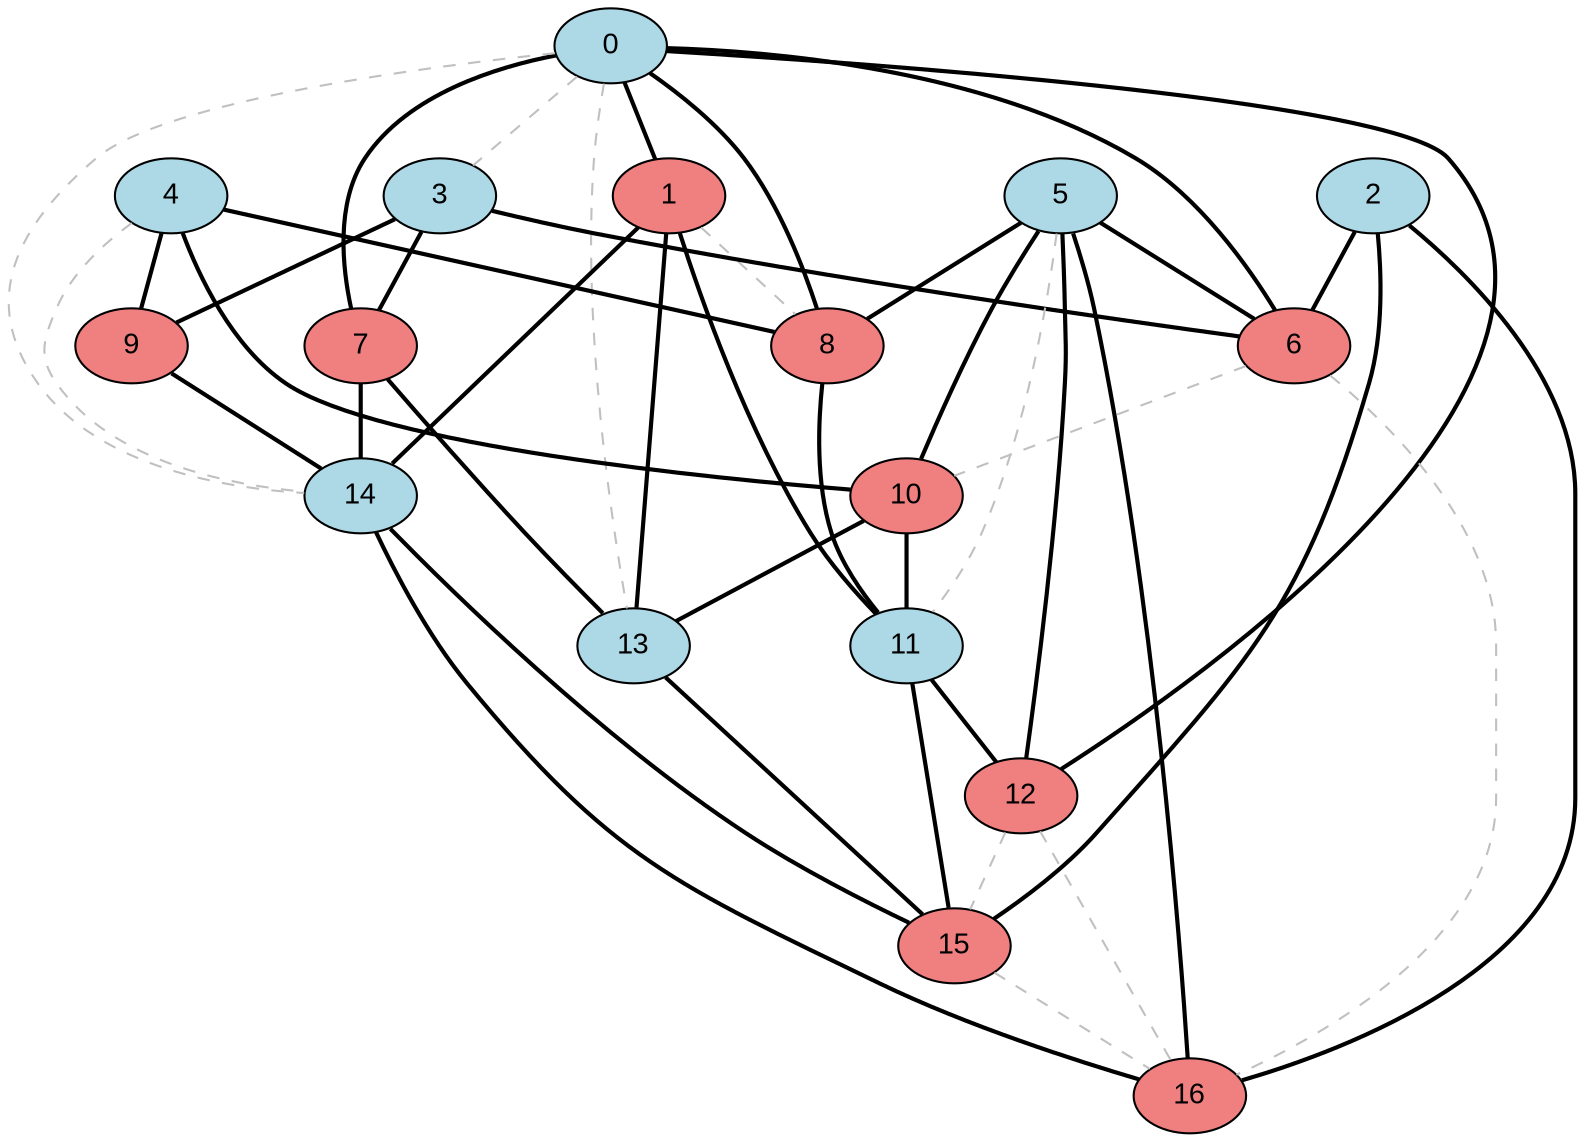 graph MaxCutBruteForce {
  node [style=filled, fontname="Arial"];
  0 [fillcolor=lightblue];
  1 [fillcolor=lightcoral];
  2 [fillcolor=lightblue];
  3 [fillcolor=lightblue];
  4 [fillcolor=lightblue];
  5 [fillcolor=lightblue];
  6 [fillcolor=lightcoral];
  7 [fillcolor=lightcoral];
  8 [fillcolor=lightcoral];
  9 [fillcolor=lightcoral];
  10 [fillcolor=lightcoral];
  11 [fillcolor=lightblue];
  12 [fillcolor=lightcoral];
  13 [fillcolor=lightblue];
  14 [fillcolor=lightblue];
  15 [fillcolor=lightcoral];
  16 [fillcolor=lightcoral];
  0 -- 1 [color=black, style=bold];
  0 -- 3 [color=gray, style=dashed];
  0 -- 6 [color=black, style=bold];
  0 -- 7 [color=black, style=bold];
  0 -- 8 [color=black, style=bold];
  0 -- 12 [color=black, style=bold];
  0 -- 13 [color=gray, style=dashed];
  0 -- 14 [color=gray, style=dashed];
  1 -- 8 [color=gray, style=dashed];
  1 -- 11 [color=black, style=bold];
  1 -- 13 [color=black, style=bold];
  1 -- 14 [color=black, style=bold];
  2 -- 6 [color=black, style=bold];
  2 -- 15 [color=black, style=bold];
  2 -- 16 [color=black, style=bold];
  3 -- 6 [color=black, style=bold];
  3 -- 7 [color=black, style=bold];
  3 -- 9 [color=black, style=bold];
  4 -- 8 [color=black, style=bold];
  4 -- 9 [color=black, style=bold];
  4 -- 10 [color=black, style=bold];
  4 -- 14 [color=gray, style=dashed];
  5 -- 6 [color=black, style=bold];
  5 -- 8 [color=black, style=bold];
  5 -- 10 [color=black, style=bold];
  5 -- 11 [color=gray, style=dashed];
  5 -- 12 [color=black, style=bold];
  5 -- 16 [color=black, style=bold];
  6 -- 10 [color=gray, style=dashed];
  6 -- 16 [color=gray, style=dashed];
  7 -- 13 [color=black, style=bold];
  7 -- 14 [color=black, style=bold];
  8 -- 11 [color=black, style=bold];
  9 -- 14 [color=black, style=bold];
  10 -- 11 [color=black, style=bold];
  10 -- 13 [color=black, style=bold];
  11 -- 12 [color=black, style=bold];
  11 -- 15 [color=black, style=bold];
  12 -- 15 [color=gray, style=dashed];
  12 -- 16 [color=gray, style=dashed];
  13 -- 15 [color=black, style=bold];
  14 -- 15 [color=black, style=bold];
  14 -- 16 [color=black, style=bold];
  15 -- 16 [color=gray, style=dashed];
}
